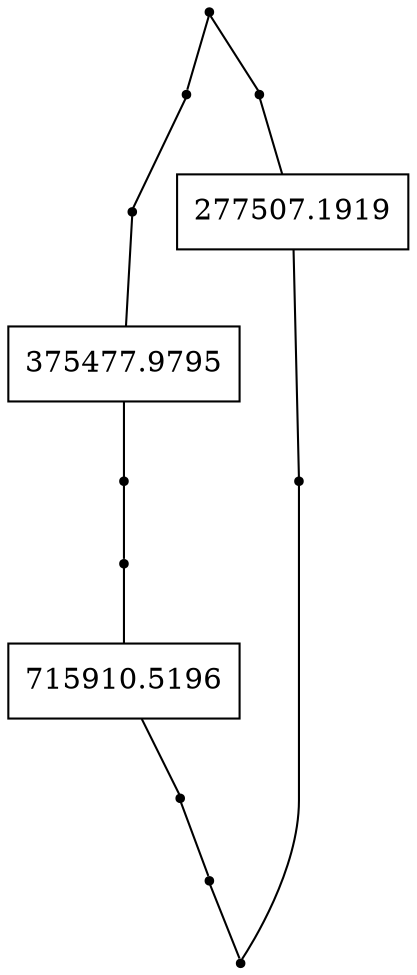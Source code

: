 graph {
start_1434041222 [shape = point]
end_1434041222 [shape = point]
start_1375995437 [shape = point]
end_1375995437 [shape = point]
start_1338841523 [shape = point;]
end_1338841523 [shape = point;]
1338841523 [shape = record; label = 375477.9795]
start_1338841523 -- 1338841523
1338841523 -- end_1338841523
start_929776179 [shape = point;]
end_929776179 [shape = point;]
929776179 [shape = record; label = 715910.5196]
start_929776179 -- 929776179
929776179 -- end_929776179
start_1375995437 -- start_1338841523
end_1338841523 -- start_929776179
end_929776179 -- end_1375995437
start_802581203 [shape = point;]
end_802581203 [shape = point;]
802581203 [shape = record; label = 277507.1919]
start_802581203 -- 802581203
802581203 -- end_802581203
start_1434041222 -- start_1375995437
end_1375995437 -- end_1434041222
start_1434041222 -- start_802581203
end_802581203 -- end_1434041222

}
